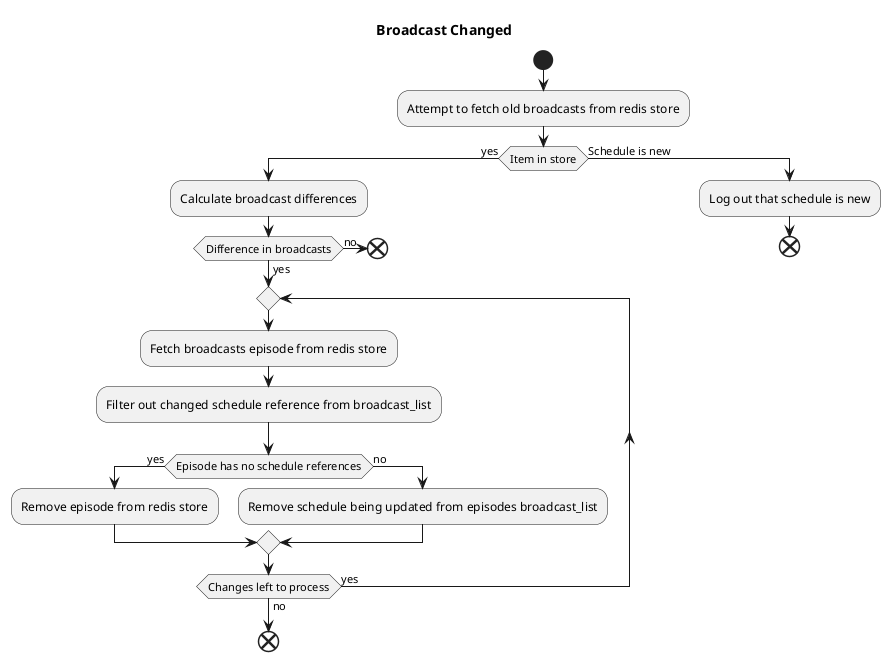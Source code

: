 @startuml Broadcast Changed
title Broadcast Changed

start
  :Attempt to fetch old broadcasts from redis store;
  if (Item in store) then (yes)
    :Calculate broadcast differences;
    if (Difference in broadcasts) then (yes)
      repeat
        :Fetch broadcasts episode from redis store;
        :Filter out changed schedule reference from broadcast_list;
        if (Episode has no schedule references) then (yes)
          :Remove episode from redis store;
        else (no)
          :Remove schedule being updated from episodes broadcast_list;
        endif
      repeat while (Changes left to process) is (yes) not (no);
      end
    else (no)
      end
    endif
  else (Schedule is new)
    :Log out that schedule is new;
    end
  endif

@enduml
